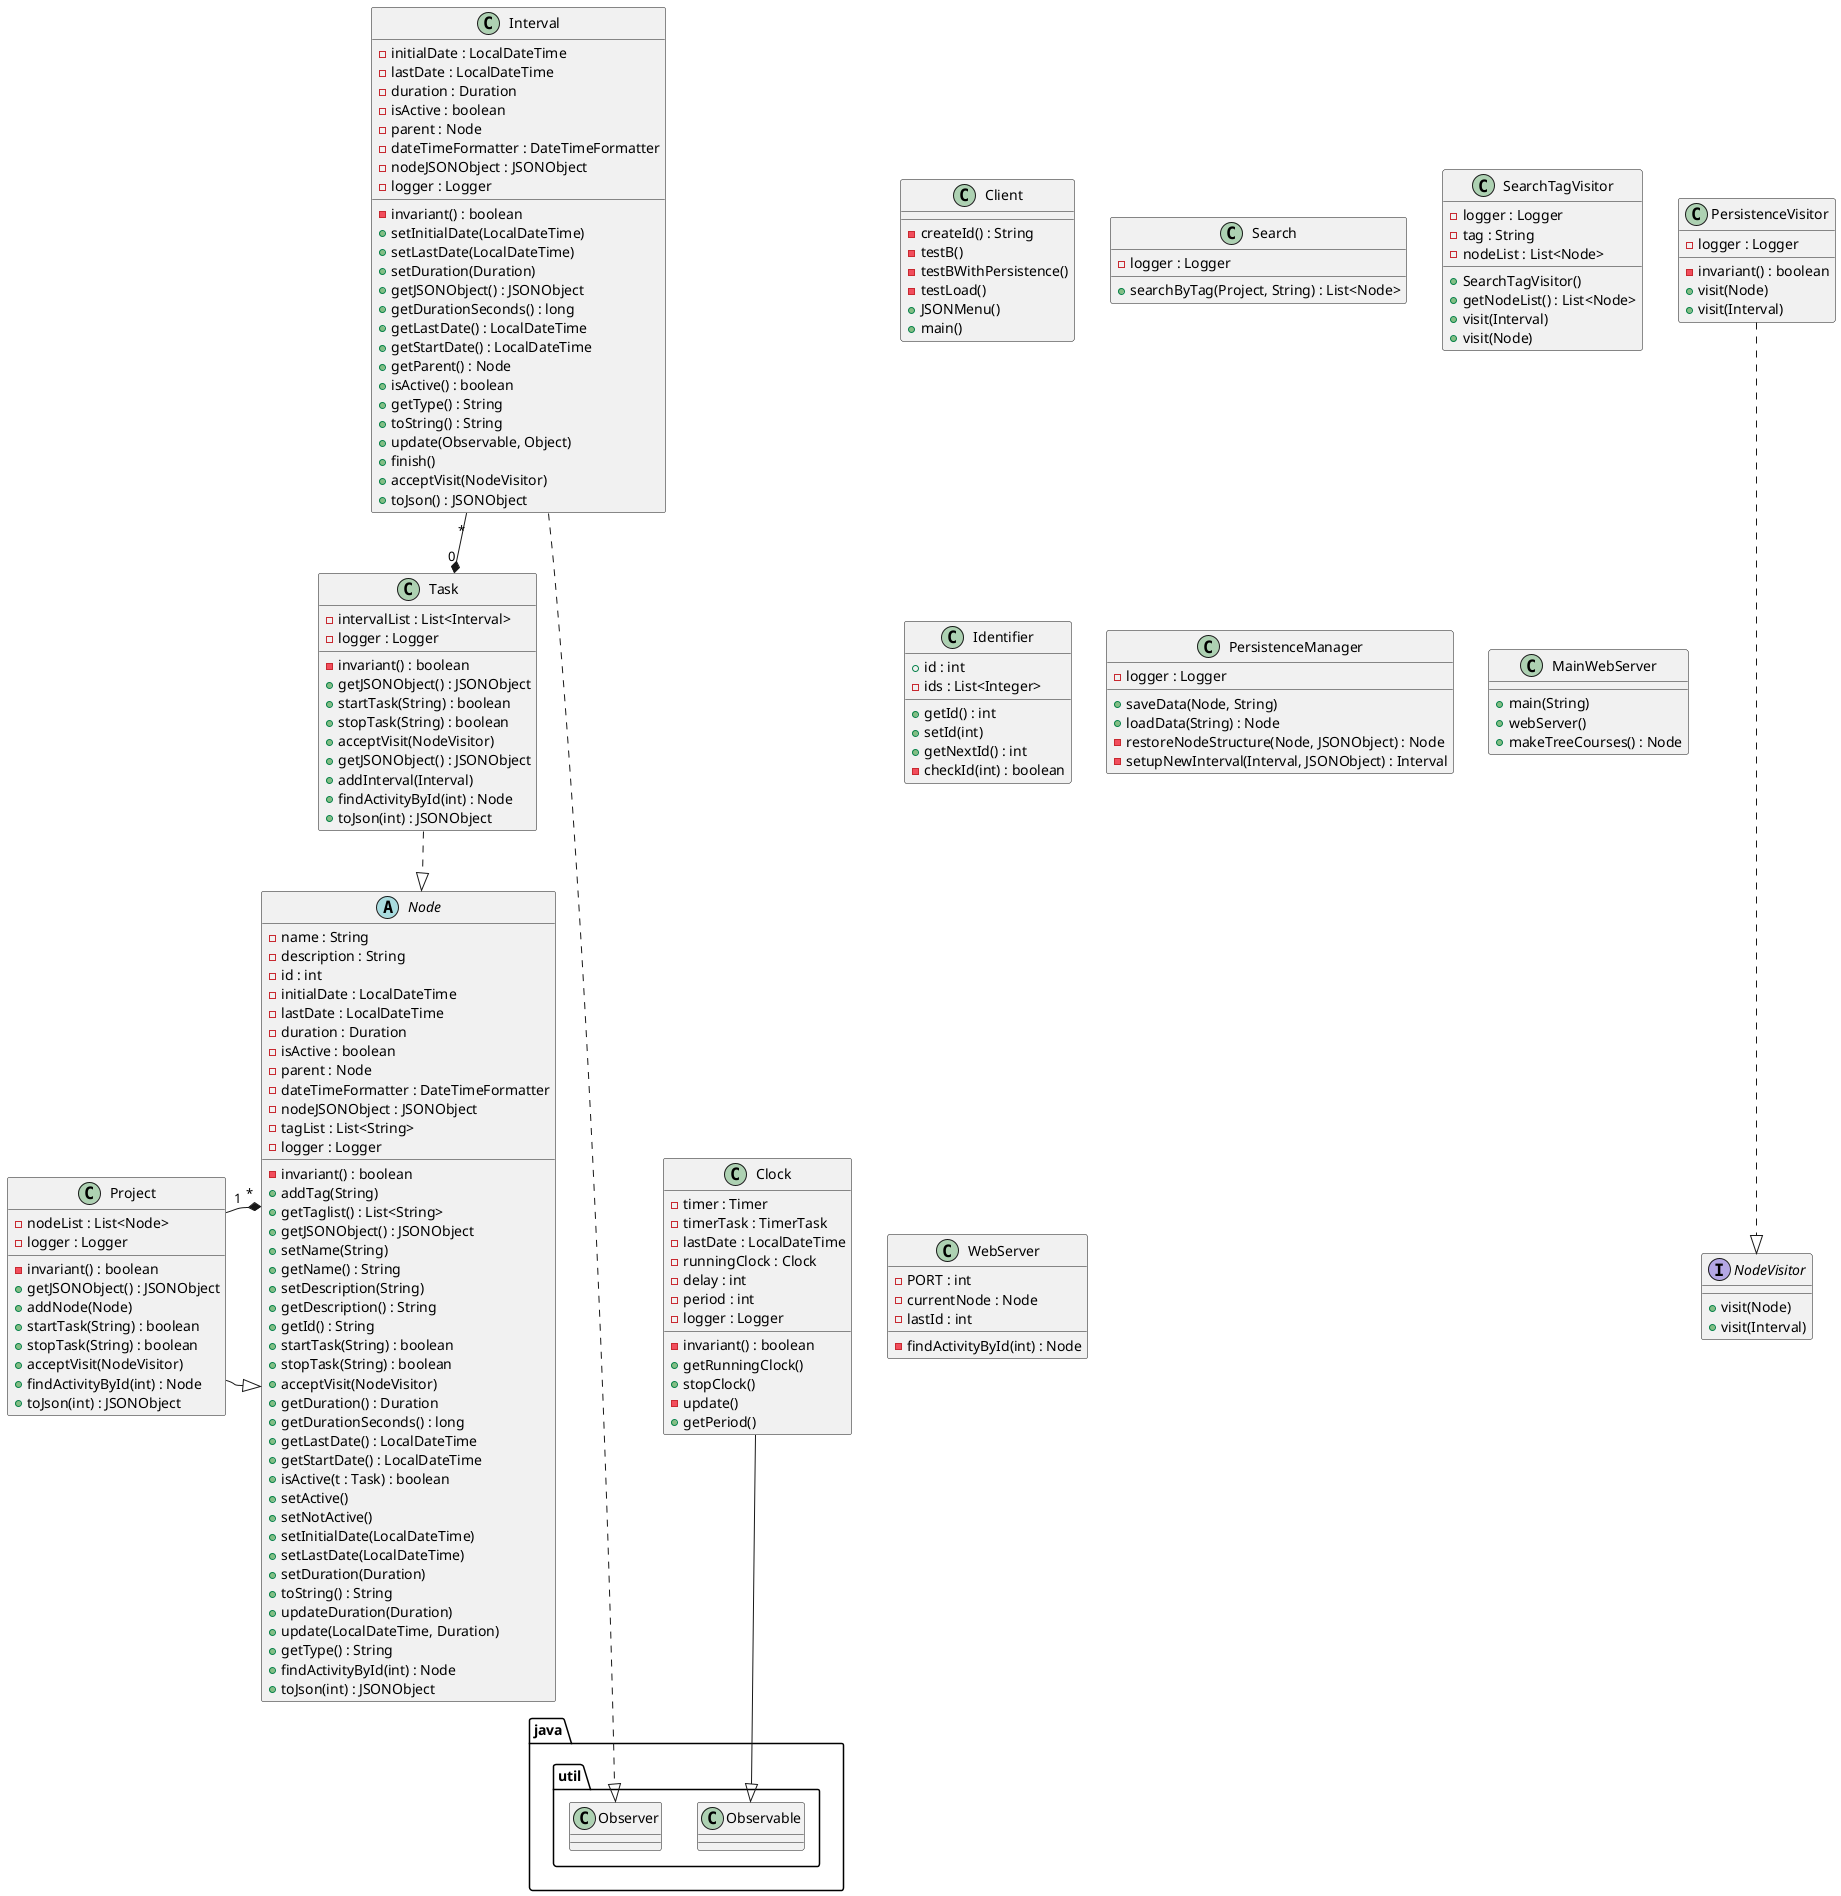 @startuml
class Client {
- createId() : String
- testB()
- testBWithPersistence()
- testLoad()
+ JSONMenu()
+ main()
}

class Search{
- logger : Logger
+ searchByTag(Project, String) : List<Node>
}

class SearchTagVisitor{
- logger : Logger
- tag : String
- nodeList : List<Node>
+ SearchTagVisitor()
+ getNodeList() : List<Node>
+ visit(Interval)
+ visit(Node)
}

abstract Node {
- name : String
- description : String
- id : int
- initialDate : LocalDateTime
- lastDate : LocalDateTime
- duration : Duration
- isActive : boolean
- parent : Node
- dateTimeFormatter : DateTimeFormatter
- nodeJSONObject : JSONObject
- tagList : List<String>
- logger : Logger
- invariant() : boolean
+ addTag(String)
+ getTaglist() : List<String>
+ getJSONObject() : JSONObject
+ setName(String)
+ getName() : String
+ setDescription(String)
+ getDescription() : String
+ getId() : String
+ startTask(String) : boolean
+ stopTask(String) : boolean
+ acceptVisit(NodeVisitor)
+ getDuration() : Duration
+ getDurationSeconds() : long
+ getLastDate() : LocalDateTime
+ getStartDate() : LocalDateTime
+ isActive(t : Task) : boolean
+ setActive()
+ setNotActive()
+ setInitialDate(LocalDateTime)
+ setLastDate(LocalDateTime)
+ setDuration(Duration)
+ toString() : String
+ updateDuration(Duration)
+ update(LocalDateTime, Duration)
+ getType() : String
+ findActivityById(int) : Node
+ toJson(int) : JSONObject

}

class Project {
- nodeList : List<Node>
- logger : Logger
- invariant() : boolean
+ getJSONObject() : JSONObject
+ addNode(Node)
+ startTask(String) : boolean
+ stopTask(String) : boolean
+ acceptVisit(NodeVisitor)
+ findActivityById(int) : Node
+ toJson(int) : JSONObject
}

class Task {
- intervalList : List<Interval>
- logger : Logger
- invariant() : boolean
+ getJSONObject() : JSONObject
+ startTask(String) : boolean
+ stopTask(String) : boolean
+ acceptVisit(NodeVisitor)
+ getJSONObject() : JSONObject
+ addInterval(Interval)
+ findActivityById(int) : Node
+ toJson(int) : JSONObject
}

class Interval {
- initialDate : LocalDateTime
- lastDate : LocalDateTime
- duration : Duration
- isActive : boolean
- parent : Node
- dateTimeFormatter : DateTimeFormatter
- nodeJSONObject : JSONObject
- logger : Logger
- invariant() : boolean
+ setInitialDate(LocalDateTime)
+ setLastDate(LocalDateTime)
+ setDuration(Duration)
+ getJSONObject() : JSONObject
+ getDurationSeconds() : long
+ getLastDate() : LocalDateTime
+ getStartDate() : LocalDateTime
+ getParent() : Node
+ isActive() : boolean
+ getType() : String
+ toString() : String
+ update(Observable, Object)
+ finish()
+ acceptVisit(NodeVisitor)
+ toJson() : JSONObject
}

class Clock {
- timer : Timer
- timerTask : TimerTask
- lastDate : LocalDateTime
- runningClock : Clock
- delay : int
- period : int
- logger : Logger
- invariant() : boolean
+ getRunningClock()
+ stopClock()
- update()
+ getPeriod()

}

class Identifier {
+ id : int
- ids : List<Integer>
+ getId() : int
+ setId(int)
+ getNextId() : int
- checkId(int) : boolean
}

class PersistenceVisitor {
- logger : Logger
- invariant() : boolean
+ visit(Node)
+ visit(Interval)
}

interface NodeVisitor {
+ visit(Node)
+ visit(Interval)
}

class PersistenceManager {
- logger : Logger
+ saveData(Node, String)
+ loadData(String) : Node
- restoreNodeStructure(Node, JSONObject) : Node
- setupNewInterval(Interval, JSONObject) : Interval
}

class MainWebServer {
+ main(String)
+ webServer()
+ makeTreeCourses() : Node
}

class WebServer {
- PORT : int
- currentNode : Node
- lastId : int
- findActivityById(int) : Node
}

Project -|> Node
Node "*" *-- "1" Project
Task -.|> Node
Clock -down-|> java.util.Observable
Interval -.down.-|> java.util.Observer
Interval "*" --* "0" Task
PersistenceVisitor -.down-|> NodeVisitor
@enduml